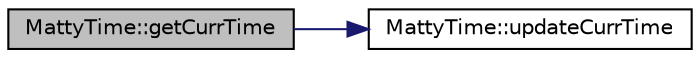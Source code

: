digraph "MattyTime::getCurrTime"
{
  edge [fontname="Helvetica",fontsize="10",labelfontname="Helvetica",labelfontsize="10"];
  node [fontname="Helvetica",fontsize="10",shape=record];
  rankdir="LR";
  Node4 [label="MattyTime::getCurrTime",height=0.2,width=0.4,color="black", fillcolor="grey75", style="filled", fontcolor="black"];
  Node4 -> Node5 [color="midnightblue",fontsize="10",style="solid"];
  Node5 [label="MattyTime::updateCurrTime",height=0.2,width=0.4,color="black", fillcolor="white", style="filled",URL="$classMattyTime.html#a52a7500e419fe56d10ddf2715fc96d06"];
}
